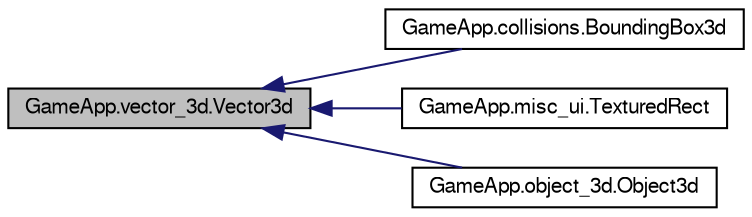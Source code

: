 digraph G
{
  bgcolor="transparent";
  edge [fontname="FreeSans",fontsize=10,labelfontname="FreeSans",labelfontsize=10];
  node [fontname="FreeSans",fontsize=10,shape=record];
  rankdir=LR;
  Node1 [label="GameApp.vector_3d.Vector3d",height=0.2,width=0.4,color="black", fillcolor="grey75", style="filled" fontcolor="black"];
  Node1 -> Node2 [dir=back,color="midnightblue",fontsize=10,style="solid"];
  Node2 [label="GameApp.collisions.BoundingBox3d",height=0.2,width=0.4,color="black",URL="$classGameApp_1_1collisions_1_1BoundingBox3d.html",tooltip="this is a AAB type bounding box"];
  Node1 -> Node3 [dir=back,color="midnightblue",fontsize=10,style="solid"];
  Node3 [label="GameApp.misc_ui.TexturedRect",height=0.2,width=0.4,color="black",URL="$classGameApp_1_1misc__ui_1_1TexturedRect.html",tooltip="a textured rectangle"];
  Node1 -> Node4 [dir=back,color="midnightblue",fontsize=10,style="solid"];
  Node4 [label="GameApp.object_3d.Object3d",height=0.2,width=0.4,color="black",URL="$classGameApp_1_1object__3d_1_1Object3d.html",tooltip="A 3d object."];
}

